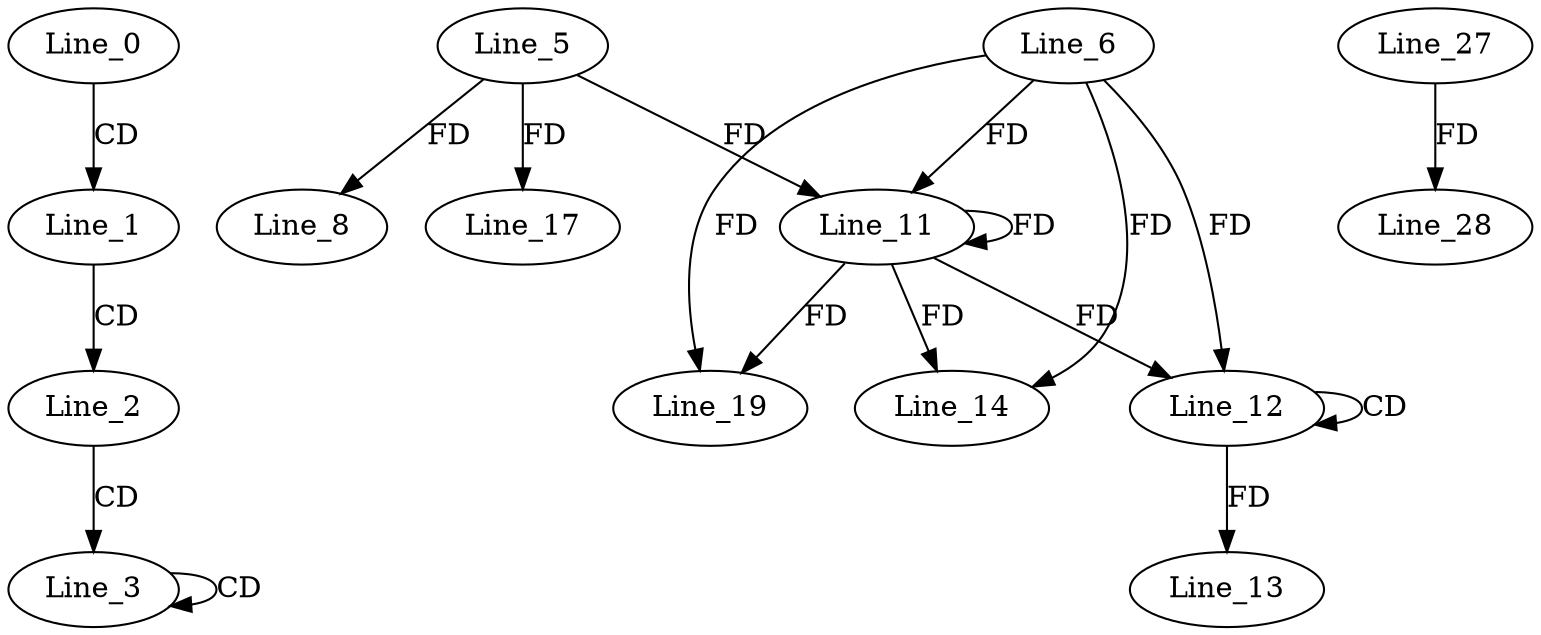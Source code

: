 digraph G {
  Line_0;
  Line_1;
  Line_2;
  Line_3;
  Line_3;
  Line_5;
  Line_8;
  Line_8;
  Line_6;
  Line_11;
  Line_11;
  Line_12;
  Line_12;
  Line_12;
  Line_13;
  Line_14;
  Line_17;
  Line_19;
  Line_27;
  Line_28;
  Line_0 -> Line_1 [ label="CD" ];
  Line_1 -> Line_2 [ label="CD" ];
  Line_2 -> Line_3 [ label="CD" ];
  Line_3 -> Line_3 [ label="CD" ];
  Line_5 -> Line_8 [ label="FD" ];
  Line_6 -> Line_11 [ label="FD" ];
  Line_11 -> Line_11 [ label="FD" ];
  Line_5 -> Line_11 [ label="FD" ];
  Line_12 -> Line_12 [ label="CD" ];
  Line_6 -> Line_12 [ label="FD" ];
  Line_11 -> Line_12 [ label="FD" ];
  Line_12 -> Line_13 [ label="FD" ];
  Line_6 -> Line_14 [ label="FD" ];
  Line_11 -> Line_14 [ label="FD" ];
  Line_5 -> Line_17 [ label="FD" ];
  Line_6 -> Line_19 [ label="FD" ];
  Line_11 -> Line_19 [ label="FD" ];
  Line_27 -> Line_28 [ label="FD" ];
}
